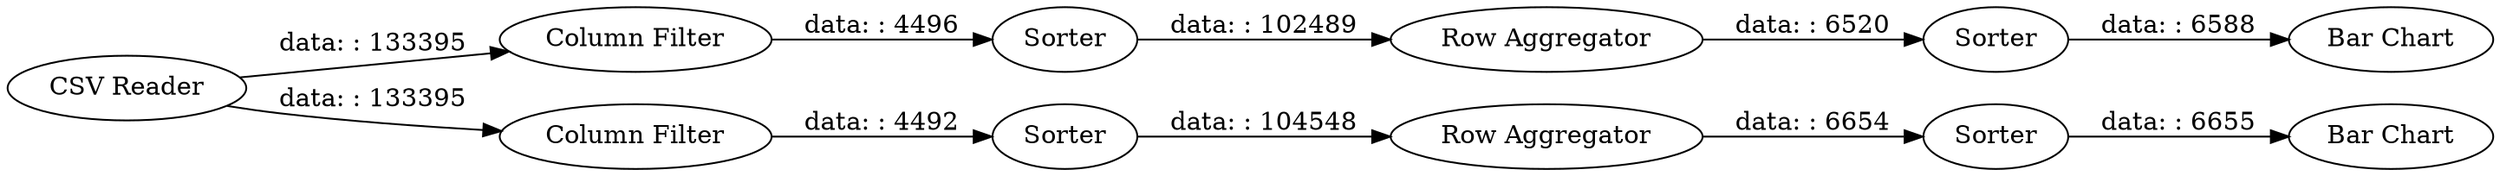 digraph {
	"6842048474548051461_12" [label="Row Aggregator"]
	"6842048474548051461_15" [label="Bar Chart"]
	"6842048474548051461_17" [label="Bar Chart"]
	"6842048474548051461_13" [label=Sorter]
	"6842048474548051461_1" [label="CSV Reader"]
	"6842048474548051461_4" [label="Column Filter"]
	"6842048474548051461_5" [label=Sorter]
	"6842048474548051461_8" [label="Row Aggregator"]
	"6842048474548051461_3" [label="Column Filter"]
	"6842048474548051461_18" [label=Sorter]
	"6842048474548051461_6" [label=Sorter]
	"6842048474548051461_3" -> "6842048474548051461_5" [label="data: : 4492"]
	"6842048474548051461_6" -> "6842048474548051461_12" [label="data: : 102489"]
	"6842048474548051461_4" -> "6842048474548051461_6" [label="data: : 4496"]
	"6842048474548051461_5" -> "6842048474548051461_8" [label="data: : 104548"]
	"6842048474548051461_18" -> "6842048474548051461_15" [label="data: : 6655"]
	"6842048474548051461_1" -> "6842048474548051461_3" [label="data: : 133395"]
	"6842048474548051461_1" -> "6842048474548051461_4" [label="data: : 133395"]
	"6842048474548051461_13" -> "6842048474548051461_17" [label="data: : 6588"]
	"6842048474548051461_8" -> "6842048474548051461_18" [label="data: : 6654"]
	"6842048474548051461_12" -> "6842048474548051461_13" [label="data: : 6520"]
	rankdir=LR
}
